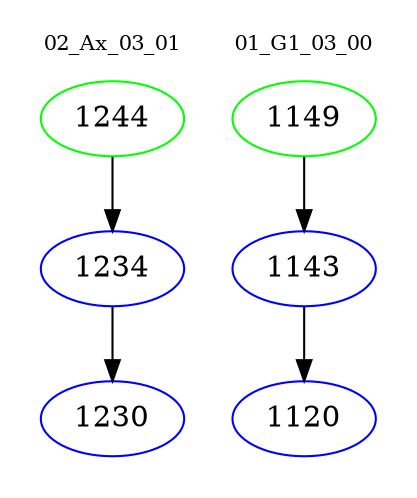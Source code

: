 digraph{
subgraph cluster_0 {
color = white
label = "02_Ax_03_01";
fontsize=10;
T0_1244 [label="1244", color="green"]
T0_1244 -> T0_1234 [color="black"]
T0_1234 [label="1234", color="blue"]
T0_1234 -> T0_1230 [color="black"]
T0_1230 [label="1230", color="blue"]
}
subgraph cluster_1 {
color = white
label = "01_G1_03_00";
fontsize=10;
T1_1149 [label="1149", color="green"]
T1_1149 -> T1_1143 [color="black"]
T1_1143 [label="1143", color="blue"]
T1_1143 -> T1_1120 [color="black"]
T1_1120 [label="1120", color="blue"]
}
}
